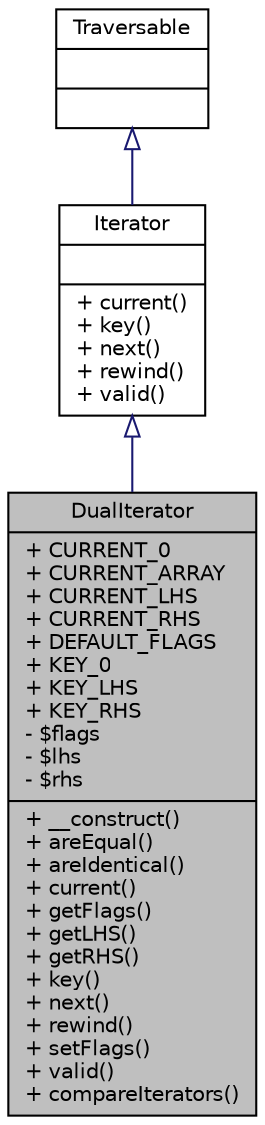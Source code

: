 digraph "DualIterator"
{
  edge [fontname="Helvetica",fontsize="10",labelfontname="Helvetica",labelfontsize="10"];
  node [fontname="Helvetica",fontsize="10",shape=record];
  Node1 [label="{DualIterator\n|+ CURRENT_0\l+ CURRENT_ARRAY\l+ CURRENT_LHS\l+ CURRENT_RHS\l+ DEFAULT_FLAGS\l+ KEY_0\l+ KEY_LHS\l+ KEY_RHS\l- $flags\l- $lhs\l- $rhs\l|+ __construct()\l+ areEqual()\l+ areIdentical()\l+ current()\l+ getFlags()\l+ getLHS()\l+ getRHS()\l+ key()\l+ next()\l+ rewind()\l+ setFlags()\l+ valid()\l+ compareIterators()\l}",height=0.2,width=0.4,color="black", fillcolor="grey75", style="filled" fontcolor="black"];
  Node2 -> Node1 [dir="back",color="midnightblue",fontsize="10",style="solid",arrowtail="onormal",fontname="Helvetica"];
  Node2 [label="{Iterator\n||+ current()\l+ key()\l+ next()\l+ rewind()\l+ valid()\l}",height=0.2,width=0.4,color="black", fillcolor="white", style="filled",URL="$interfaceIterator.html",tooltip="Basic iterator. "];
  Node3 -> Node2 [dir="back",color="midnightblue",fontsize="10",style="solid",arrowtail="onormal",fontname="Helvetica"];
  Node3 [label="{Traversable\n||}",height=0.2,width=0.4,color="black", fillcolor="white", style="filled",URL="$interfaceTraversable.html",tooltip="Interface to detect a class is traversable using foreach. "];
}
